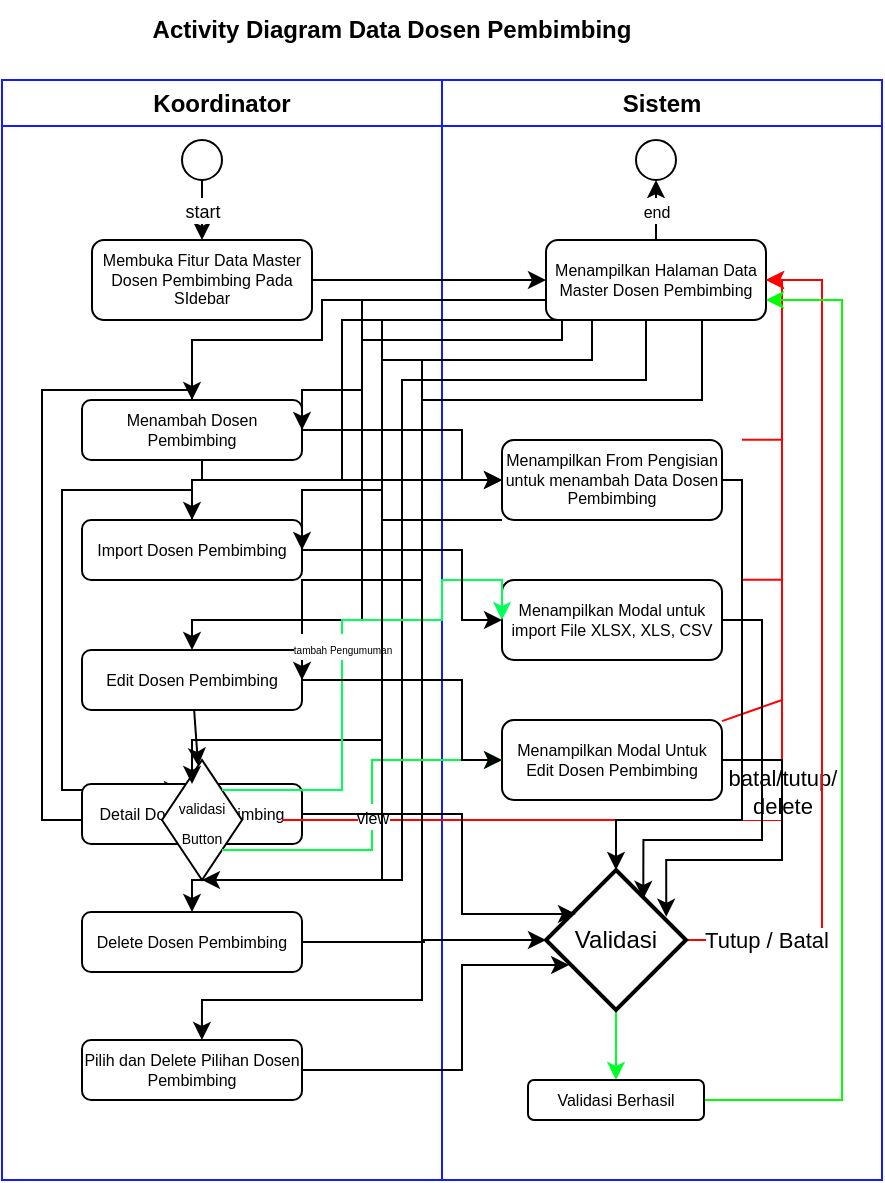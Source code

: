 <mxfile version="25.0.3">
  <diagram name="Page-1" id="VLG8_q0UeuUh3ziCszn1">
    <mxGraphModel dx="1313" dy="754" grid="1" gridSize="10" guides="1" tooltips="1" connect="1" arrows="1" fold="1" page="1" pageScale="1" pageWidth="850" pageHeight="1100" math="0" shadow="0">
      <root>
        <mxCell id="0" />
        <mxCell id="1" parent="0" />
        <mxCell id="xm9gQBCulE0NQXOzr0cd-17" value="Koordinator" style="swimlane;whiteSpace=wrap;html=1;strokeColor=#141cff;" vertex="1" parent="1">
          <mxGeometry x="210" y="140" width="220" height="550" as="geometry" />
        </mxCell>
        <mxCell id="xm9gQBCulE0NQXOzr0cd-18" value="&lt;font style=&quot;font-size: 9px;&quot;&gt;start&lt;/font&gt;" style="rounded=0;orthogonalLoop=1;jettySize=auto;html=1;" edge="1" parent="xm9gQBCulE0NQXOzr0cd-17" source="xm9gQBCulE0NQXOzr0cd-19" target="xm9gQBCulE0NQXOzr0cd-20">
          <mxGeometry relative="1" as="geometry" />
        </mxCell>
        <mxCell id="xm9gQBCulE0NQXOzr0cd-19" value="" style="ellipse;whiteSpace=wrap;html=1;aspect=fixed;" vertex="1" parent="xm9gQBCulE0NQXOzr0cd-17">
          <mxGeometry x="90" y="30" width="20" height="20" as="geometry" />
        </mxCell>
        <mxCell id="xm9gQBCulE0NQXOzr0cd-20" value="Membuka Fitur Data Master Dosen Pembimbing Pada SIdebar" style="rounded=1;whiteSpace=wrap;html=1;fontSize=8;" vertex="1" parent="xm9gQBCulE0NQXOzr0cd-17">
          <mxGeometry x="45" y="80" width="110" height="40" as="geometry" />
        </mxCell>
        <mxCell id="xm9gQBCulE0NQXOzr0cd-22" value="Menambah Dosen Pembimbing" style="rounded=1;whiteSpace=wrap;html=1;fontSize=8;" vertex="1" parent="xm9gQBCulE0NQXOzr0cd-17">
          <mxGeometry x="40" y="160" width="110" height="30" as="geometry" />
        </mxCell>
        <mxCell id="xm9gQBCulE0NQXOzr0cd-21" style="edgeStyle=orthogonalEdgeStyle;rounded=0;orthogonalLoop=1;jettySize=auto;html=1;entryX=0;entryY=0.5;entryDx=0;entryDy=0;" edge="1" parent="xm9gQBCulE0NQXOzr0cd-17" source="xm9gQBCulE0NQXOzr0cd-22" target="xm9gQBCulE0NQXOzr0cd-27">
          <mxGeometry relative="1" as="geometry">
            <Array as="points">
              <mxPoint x="20" y="155" />
              <mxPoint x="20" y="370" />
            </Array>
          </mxGeometry>
        </mxCell>
        <mxCell id="xm9gQBCulE0NQXOzr0cd-24" value="Import Dosen Pembimbing" style="rounded=1;whiteSpace=wrap;html=1;fontSize=8;" vertex="1" parent="xm9gQBCulE0NQXOzr0cd-17">
          <mxGeometry x="40" y="220" width="110" height="30" as="geometry" />
        </mxCell>
        <mxCell id="xm9gQBCulE0NQXOzr0cd-23" style="edgeStyle=orthogonalEdgeStyle;rounded=0;orthogonalLoop=1;jettySize=auto;html=1;entryX=0;entryY=0;entryDx=0;entryDy=0;elbow=vertical;" edge="1" parent="xm9gQBCulE0NQXOzr0cd-17" source="xm9gQBCulE0NQXOzr0cd-24" target="xm9gQBCulE0NQXOzr0cd-27">
          <mxGeometry relative="1" as="geometry">
            <Array as="points">
              <mxPoint x="30" y="205" />
              <mxPoint x="30" y="355" />
            </Array>
          </mxGeometry>
        </mxCell>
        <mxCell id="xm9gQBCulE0NQXOzr0cd-26" value="Edit Dosen Pembimbing" style="rounded=1;whiteSpace=wrap;html=1;fontSize=8;" vertex="1" parent="xm9gQBCulE0NQXOzr0cd-17">
          <mxGeometry x="40" y="285" width="110" height="30" as="geometry" />
        </mxCell>
        <mxCell id="xm9gQBCulE0NQXOzr0cd-25" style="rounded=0;orthogonalLoop=1;jettySize=auto;html=1;" edge="1" parent="xm9gQBCulE0NQXOzr0cd-17" source="xm9gQBCulE0NQXOzr0cd-26" target="xm9gQBCulE0NQXOzr0cd-27">
          <mxGeometry relative="1" as="geometry" />
        </mxCell>
        <mxCell id="xm9gQBCulE0NQXOzr0cd-48" value="Detail Dosen Pembimbing" style="rounded=1;whiteSpace=wrap;html=1;fontSize=8;" vertex="1" parent="xm9gQBCulE0NQXOzr0cd-17">
          <mxGeometry x="40" y="352" width="110" height="30" as="geometry" />
        </mxCell>
        <mxCell id="xm9gQBCulE0NQXOzr0cd-27" value="&lt;font style=&quot;font-size: 7px;&quot;&gt;validasi Button&lt;/font&gt;" style="rhombus;whiteSpace=wrap;html=1;" vertex="1" parent="xm9gQBCulE0NQXOzr0cd-17">
          <mxGeometry x="80" y="340" width="40" height="60" as="geometry" />
        </mxCell>
        <mxCell id="xm9gQBCulE0NQXOzr0cd-49" value="Delete Dosen Pembimbing" style="rounded=1;whiteSpace=wrap;html=1;fontSize=8;" vertex="1" parent="xm9gQBCulE0NQXOzr0cd-17">
          <mxGeometry x="40" y="416" width="110" height="30" as="geometry" />
        </mxCell>
        <mxCell id="xm9gQBCulE0NQXOzr0cd-50" value="Pilih dan Delete Pilihan Dosen Pembimbing" style="rounded=1;whiteSpace=wrap;html=1;fontSize=8;" vertex="1" parent="xm9gQBCulE0NQXOzr0cd-17">
          <mxGeometry x="40" y="480" width="110" height="30" as="geometry" />
        </mxCell>
        <mxCell id="xm9gQBCulE0NQXOzr0cd-28" value="Sistem" style="swimlane;whiteSpace=wrap;html=1;strokeColor=#141cff;" vertex="1" parent="1">
          <mxGeometry x="430" y="140" width="220" height="550" as="geometry" />
        </mxCell>
        <mxCell id="xm9gQBCulE0NQXOzr0cd-29" value="&lt;font style=&quot;font-size: 8px;&quot;&gt;end&lt;/font&gt;" style="edgeStyle=orthogonalEdgeStyle;rounded=0;orthogonalLoop=1;jettySize=auto;html=1;entryX=0.5;entryY=1;entryDx=0;entryDy=0;" edge="1" parent="xm9gQBCulE0NQXOzr0cd-28" source="xm9gQBCulE0NQXOzr0cd-30" target="xm9gQBCulE0NQXOzr0cd-35">
          <mxGeometry relative="1" as="geometry" />
        </mxCell>
        <mxCell id="xm9gQBCulE0NQXOzr0cd-30" value="Menampilkan Halaman Data Master Dosen Pembimbing" style="rounded=1;whiteSpace=wrap;html=1;fontSize=8;" vertex="1" parent="xm9gQBCulE0NQXOzr0cd-28">
          <mxGeometry x="52" y="80" width="110" height="40" as="geometry" />
        </mxCell>
        <mxCell id="xm9gQBCulE0NQXOzr0cd-31" value="Menampilkan From Pengisian untuk menambah Data Dosen Pembimbing" style="rounded=1;whiteSpace=wrap;html=1;fontSize=8;" vertex="1" parent="xm9gQBCulE0NQXOzr0cd-28">
          <mxGeometry x="30" y="180" width="110" height="40" as="geometry" />
        </mxCell>
        <mxCell id="xm9gQBCulE0NQXOzr0cd-32" value="Menampilkan Modal untuk import File XLSX, XLS, CSV" style="rounded=1;whiteSpace=wrap;html=1;fontSize=8;" vertex="1" parent="xm9gQBCulE0NQXOzr0cd-28">
          <mxGeometry x="30" y="250" width="110" height="40" as="geometry" />
        </mxCell>
        <mxCell id="xm9gQBCulE0NQXOzr0cd-33" value="Menampilkan Modal Untuk Edit Dosen Pembimbing" style="rounded=1;whiteSpace=wrap;html=1;fontSize=8;" vertex="1" parent="xm9gQBCulE0NQXOzr0cd-28">
          <mxGeometry x="30" y="320" width="110" height="40" as="geometry" />
        </mxCell>
        <mxCell id="xm9gQBCulE0NQXOzr0cd-35" value="" style="ellipse;whiteSpace=wrap;html=1;aspect=fixed;" vertex="1" parent="xm9gQBCulE0NQXOzr0cd-28">
          <mxGeometry x="97" y="30" width="20" height="20" as="geometry" />
        </mxCell>
        <mxCell id="xm9gQBCulE0NQXOzr0cd-34" value="batal/tutup/&lt;br&gt;delete" style="rounded=0;orthogonalLoop=1;jettySize=auto;html=1;edgeStyle=orthogonalEdgeStyle;entryX=1;entryY=0.5;entryDx=0;entryDy=0;strokeColor=#ff0000;" edge="1" parent="xm9gQBCulE0NQXOzr0cd-28" target="xm9gQBCulE0NQXOzr0cd-30">
          <mxGeometry relative="1" as="geometry">
            <mxPoint x="-80" y="370" as="sourcePoint" />
            <mxPoint x="160" y="100" as="targetPoint" />
            <Array as="points">
              <mxPoint x="170" y="370" />
              <mxPoint x="170" y="100" />
            </Array>
          </mxGeometry>
        </mxCell>
        <mxCell id="xm9gQBCulE0NQXOzr0cd-61" style="edgeStyle=orthogonalEdgeStyle;rounded=0;orthogonalLoop=1;jettySize=auto;html=1;entryX=1;entryY=0.5;entryDx=0;entryDy=0;strokeColor=#ff0000;" edge="1" parent="xm9gQBCulE0NQXOzr0cd-28" source="xm9gQBCulE0NQXOzr0cd-52" target="xm9gQBCulE0NQXOzr0cd-30">
          <mxGeometry relative="1" as="geometry">
            <Array as="points">
              <mxPoint x="190" y="430" />
              <mxPoint x="190" y="100" />
            </Array>
          </mxGeometry>
        </mxCell>
        <mxCell id="xm9gQBCulE0NQXOzr0cd-65" value="Tutup / Batal" style="edgeLabel;html=1;align=center;verticalAlign=middle;resizable=0;points=[];" vertex="1" connectable="0" parent="xm9gQBCulE0NQXOzr0cd-61">
          <mxGeometry x="-0.814" relative="1" as="geometry">
            <mxPoint as="offset" />
          </mxGeometry>
        </mxCell>
        <mxCell id="xm9gQBCulE0NQXOzr0cd-36" value="" style="endArrow=none;html=1;rounded=0;strokeColor=#ff0000;" edge="1" parent="xm9gQBCulE0NQXOzr0cd-28" source="xm9gQBCulE0NQXOzr0cd-33">
          <mxGeometry width="50" height="50" relative="1" as="geometry">
            <mxPoint x="120" y="350" as="sourcePoint" />
            <mxPoint x="170" y="310" as="targetPoint" />
          </mxGeometry>
        </mxCell>
        <mxCell id="xm9gQBCulE0NQXOzr0cd-71" value="" style="edgeStyle=orthogonalEdgeStyle;rounded=0;orthogonalLoop=1;jettySize=auto;html=1;entryX=0.5;entryY=0;entryDx=0;entryDy=0;strokeColor=#00ff2a;" edge="1" parent="xm9gQBCulE0NQXOzr0cd-28" source="xm9gQBCulE0NQXOzr0cd-52" target="xm9gQBCulE0NQXOzr0cd-70">
          <mxGeometry relative="1" as="geometry" />
        </mxCell>
        <mxCell id="xm9gQBCulE0NQXOzr0cd-37" value="" style="endArrow=none;html=1;rounded=0;strokeColor=#ff0000;" edge="1" parent="xm9gQBCulE0NQXOzr0cd-28">
          <mxGeometry width="50" height="50" relative="1" as="geometry">
            <mxPoint x="150" y="249.86" as="sourcePoint" />
            <mxPoint x="170" y="249.86" as="targetPoint" />
          </mxGeometry>
        </mxCell>
        <mxCell id="xm9gQBCulE0NQXOzr0cd-52" value="Validasi" style="strokeWidth=2;html=1;shape=mxgraph.flowchart.decision;whiteSpace=wrap;" vertex="1" parent="xm9gQBCulE0NQXOzr0cd-28">
          <mxGeometry x="52" y="395" width="70" height="70" as="geometry" />
        </mxCell>
        <mxCell id="xm9gQBCulE0NQXOzr0cd-38" value="" style="endArrow=none;html=1;rounded=0;strokeColor=#ff0000;" edge="1" parent="xm9gQBCulE0NQXOzr0cd-28">
          <mxGeometry width="50" height="50" relative="1" as="geometry">
            <mxPoint x="150" y="179.86" as="sourcePoint" />
            <mxPoint x="170" y="179.86" as="targetPoint" />
          </mxGeometry>
        </mxCell>
        <mxCell id="xm9gQBCulE0NQXOzr0cd-72" style="edgeStyle=orthogonalEdgeStyle;rounded=0;orthogonalLoop=1;jettySize=auto;html=1;entryX=1;entryY=0.75;entryDx=0;entryDy=0;fontColor=#00ff1e;strokeColor=#00ff04;" edge="1" parent="xm9gQBCulE0NQXOzr0cd-28" source="xm9gQBCulE0NQXOzr0cd-70" target="xm9gQBCulE0NQXOzr0cd-30">
          <mxGeometry relative="1" as="geometry">
            <Array as="points">
              <mxPoint x="200" y="510" />
              <mxPoint x="200" y="110" />
            </Array>
          </mxGeometry>
        </mxCell>
        <mxCell id="xm9gQBCulE0NQXOzr0cd-70" value="Validasi Berhasil" style="rounded=1;whiteSpace=wrap;html=1;fontSize=8;" vertex="1" parent="xm9gQBCulE0NQXOzr0cd-28">
          <mxGeometry x="43" y="500" width="88" height="20" as="geometry" />
        </mxCell>
        <mxCell id="xm9gQBCulE0NQXOzr0cd-76" style="edgeStyle=orthogonalEdgeStyle;rounded=0;orthogonalLoop=1;jettySize=auto;html=1;entryX=0.5;entryY=0;entryDx=0;entryDy=0;entryPerimeter=0;" edge="1" parent="xm9gQBCulE0NQXOzr0cd-28" source="xm9gQBCulE0NQXOzr0cd-31" target="xm9gQBCulE0NQXOzr0cd-52">
          <mxGeometry relative="1" as="geometry">
            <Array as="points">
              <mxPoint x="150" y="200" />
              <mxPoint x="150" y="370" />
              <mxPoint x="87" y="370" />
            </Array>
          </mxGeometry>
        </mxCell>
        <mxCell id="xm9gQBCulE0NQXOzr0cd-77" style="edgeStyle=orthogonalEdgeStyle;rounded=0;orthogonalLoop=1;jettySize=auto;html=1;entryX=0.695;entryY=0.206;entryDx=0;entryDy=0;entryPerimeter=0;" edge="1" parent="xm9gQBCulE0NQXOzr0cd-28" source="xm9gQBCulE0NQXOzr0cd-32" target="xm9gQBCulE0NQXOzr0cd-52">
          <mxGeometry relative="1" as="geometry">
            <Array as="points">
              <mxPoint x="160" y="270" />
              <mxPoint x="160" y="380" />
              <mxPoint x="101" y="380" />
            </Array>
          </mxGeometry>
        </mxCell>
        <mxCell id="xm9gQBCulE0NQXOzr0cd-79" style="edgeStyle=orthogonalEdgeStyle;rounded=0;orthogonalLoop=1;jettySize=auto;html=1;entryX=0.859;entryY=0.334;entryDx=0;entryDy=0;entryPerimeter=0;" edge="1" parent="xm9gQBCulE0NQXOzr0cd-28" source="xm9gQBCulE0NQXOzr0cd-33" target="xm9gQBCulE0NQXOzr0cd-52">
          <mxGeometry relative="1" as="geometry">
            <Array as="points">
              <mxPoint x="170" y="340" />
              <mxPoint x="170" y="390" />
              <mxPoint x="112" y="390" />
            </Array>
          </mxGeometry>
        </mxCell>
        <mxCell id="xm9gQBCulE0NQXOzr0cd-39" value="&lt;b&gt;Activity Diagram Data Dosen Pembimbing&lt;/b&gt;" style="text;html=1;align=center;verticalAlign=middle;whiteSpace=wrap;rounded=0;" vertex="1" parent="1">
          <mxGeometry x="275" y="100" width="260" height="30" as="geometry" />
        </mxCell>
        <mxCell id="xm9gQBCulE0NQXOzr0cd-40" style="rounded=0;orthogonalLoop=1;jettySize=auto;html=1;entryX=0;entryY=0.5;entryDx=0;entryDy=0;" edge="1" parent="1" source="xm9gQBCulE0NQXOzr0cd-20" target="xm9gQBCulE0NQXOzr0cd-30">
          <mxGeometry relative="1" as="geometry" />
        </mxCell>
        <mxCell id="xm9gQBCulE0NQXOzr0cd-53" style="edgeStyle=orthogonalEdgeStyle;rounded=0;orthogonalLoop=1;jettySize=auto;html=1;entryX=0.5;entryY=0;entryDx=0;entryDy=0;" edge="1" parent="1" source="xm9gQBCulE0NQXOzr0cd-30" target="xm9gQBCulE0NQXOzr0cd-22">
          <mxGeometry relative="1" as="geometry">
            <Array as="points">
              <mxPoint x="370" y="250" />
              <mxPoint x="370" y="270" />
              <mxPoint x="305" y="270" />
            </Array>
          </mxGeometry>
        </mxCell>
        <mxCell id="xm9gQBCulE0NQXOzr0cd-41" style="rounded=0;orthogonalLoop=1;jettySize=auto;html=1;entryX=1;entryY=0.5;entryDx=0;entryDy=0;edgeStyle=orthogonalEdgeStyle;" edge="1" parent="1" source="xm9gQBCulE0NQXOzr0cd-30" target="xm9gQBCulE0NQXOzr0cd-22">
          <mxGeometry relative="1" as="geometry">
            <Array as="points">
              <mxPoint x="390" y="250" />
              <mxPoint x="390" y="295" />
            </Array>
          </mxGeometry>
        </mxCell>
        <mxCell id="xm9gQBCulE0NQXOzr0cd-54" style="edgeStyle=orthogonalEdgeStyle;rounded=0;orthogonalLoop=1;jettySize=auto;html=1;exitX=0.056;exitY=0.999;exitDx=0;exitDy=0;entryX=0.5;entryY=0;entryDx=0;entryDy=0;exitPerimeter=0;" edge="1" parent="1" source="xm9gQBCulE0NQXOzr0cd-30" target="xm9gQBCulE0NQXOzr0cd-24">
          <mxGeometry relative="1" as="geometry">
            <Array as="points">
              <mxPoint x="380" y="260" />
              <mxPoint x="380" y="340" />
              <mxPoint x="305" y="340" />
            </Array>
          </mxGeometry>
        </mxCell>
        <mxCell id="xm9gQBCulE0NQXOzr0cd-42" style="edgeStyle=orthogonalEdgeStyle;rounded=0;orthogonalLoop=1;jettySize=auto;html=1;entryX=0;entryY=0.5;entryDx=0;entryDy=0;" edge="1" parent="1" source="xm9gQBCulE0NQXOzr0cd-22" target="xm9gQBCulE0NQXOzr0cd-31">
          <mxGeometry relative="1" as="geometry">
            <Array as="points">
              <mxPoint x="310" y="320" />
            </Array>
          </mxGeometry>
        </mxCell>
        <mxCell id="xm9gQBCulE0NQXOzr0cd-55" style="edgeStyle=orthogonalEdgeStyle;rounded=0;orthogonalLoop=1;jettySize=auto;html=1;exitX=0.25;exitY=1;exitDx=0;exitDy=0;entryX=0.5;entryY=0;entryDx=0;entryDy=0;" edge="1" parent="1" source="xm9gQBCulE0NQXOzr0cd-30" target="xm9gQBCulE0NQXOzr0cd-26">
          <mxGeometry relative="1" as="geometry">
            <Array as="points">
              <mxPoint x="490" y="260" />
              <mxPoint x="490" y="270" />
              <mxPoint x="390" y="270" />
              <mxPoint x="390" y="410" />
              <mxPoint x="305" y="410" />
            </Array>
          </mxGeometry>
        </mxCell>
        <mxCell id="xm9gQBCulE0NQXOzr0cd-43" style="rounded=0;orthogonalLoop=1;jettySize=auto;html=1;entryX=1;entryY=0.5;entryDx=0;entryDy=0;edgeStyle=orthogonalEdgeStyle;" edge="1" parent="1" source="xm9gQBCulE0NQXOzr0cd-30" target="xm9gQBCulE0NQXOzr0cd-24">
          <mxGeometry relative="1" as="geometry">
            <Array as="points">
              <mxPoint x="400" y="260" />
              <mxPoint x="400" y="345" />
            </Array>
          </mxGeometry>
        </mxCell>
        <mxCell id="xm9gQBCulE0NQXOzr0cd-56" style="edgeStyle=orthogonalEdgeStyle;rounded=0;orthogonalLoop=1;jettySize=auto;html=1;exitX=0.5;exitY=1;exitDx=0;exitDy=0;entryX=0.5;entryY=0;entryDx=0;entryDy=0;" edge="1" parent="1" source="xm9gQBCulE0NQXOzr0cd-30" target="xm9gQBCulE0NQXOzr0cd-48">
          <mxGeometry relative="1" as="geometry">
            <Array as="points">
              <mxPoint x="505" y="280" />
              <mxPoint x="400" y="280" />
              <mxPoint x="400" y="470" />
              <mxPoint x="305" y="470" />
            </Array>
          </mxGeometry>
        </mxCell>
        <mxCell id="xm9gQBCulE0NQXOzr0cd-44" style="rounded=0;orthogonalLoop=1;jettySize=auto;html=1;entryX=1;entryY=0.5;entryDx=0;entryDy=0;edgeStyle=orthogonalEdgeStyle;" edge="1" parent="1" source="xm9gQBCulE0NQXOzr0cd-30" target="xm9gQBCulE0NQXOzr0cd-26">
          <mxGeometry relative="1" as="geometry">
            <Array as="points">
              <mxPoint x="505" y="280" />
              <mxPoint x="420" y="280" />
              <mxPoint x="420" y="390" />
            </Array>
          </mxGeometry>
        </mxCell>
        <mxCell id="xm9gQBCulE0NQXOzr0cd-57" style="edgeStyle=orthogonalEdgeStyle;rounded=0;orthogonalLoop=1;jettySize=auto;html=1;exitX=0.75;exitY=1;exitDx=0;exitDy=0;entryX=0.5;entryY=0;entryDx=0;entryDy=0;" edge="1" parent="1" source="xm9gQBCulE0NQXOzr0cd-30" target="xm9gQBCulE0NQXOzr0cd-49">
          <mxGeometry relative="1" as="geometry">
            <Array as="points">
              <mxPoint x="532" y="260" />
              <mxPoint x="532" y="290" />
              <mxPoint x="410" y="290" />
              <mxPoint x="410" y="540" />
              <mxPoint x="305" y="540" />
            </Array>
          </mxGeometry>
        </mxCell>
        <mxCell id="xm9gQBCulE0NQXOzr0cd-45" value="&lt;font style=&quot;font-size: 5px;&quot;&gt;tambah Pengumuman&lt;/font&gt;" style="edgeStyle=orthogonalEdgeStyle;rounded=0;orthogonalLoop=1;jettySize=auto;html=1;exitX=1;exitY=0;exitDx=0;exitDy=0;entryX=0;entryY=0.5;entryDx=0;entryDy=0;strokeColor=#00ff59;" edge="1" parent="1" source="xm9gQBCulE0NQXOzr0cd-27" target="xm9gQBCulE0NQXOzr0cd-32">
          <mxGeometry relative="1" as="geometry">
            <Array as="points">
              <mxPoint x="380" y="495" />
              <mxPoint x="380" y="410" />
              <mxPoint x="430" y="410" />
              <mxPoint x="430" y="390" />
            </Array>
          </mxGeometry>
        </mxCell>
        <mxCell id="xm9gQBCulE0NQXOzr0cd-58" style="edgeStyle=orthogonalEdgeStyle;rounded=0;orthogonalLoop=1;jettySize=auto;html=1;entryX=0.545;entryY=0;entryDx=0;entryDy=0;entryPerimeter=0;" edge="1" parent="1" target="xm9gQBCulE0NQXOzr0cd-50">
          <mxGeometry relative="1" as="geometry">
            <mxPoint x="560" y="260" as="sourcePoint" />
            <Array as="points">
              <mxPoint x="560" y="300" />
              <mxPoint x="420" y="300" />
              <mxPoint x="420" y="600" />
              <mxPoint x="310" y="600" />
            </Array>
          </mxGeometry>
        </mxCell>
        <mxCell id="xm9gQBCulE0NQXOzr0cd-46" value="&lt;font style=&quot;font-size: 8px;&quot;&gt;view&lt;/font&gt;" style="edgeStyle=orthogonalEdgeStyle;rounded=0;orthogonalLoop=1;jettySize=auto;html=1;exitX=1;exitY=1;exitDx=0;exitDy=0;entryX=0;entryY=0.5;entryDx=0;entryDy=0;strokeColor=#00ff40;" edge="1" parent="1" source="xm9gQBCulE0NQXOzr0cd-27" target="xm9gQBCulE0NQXOzr0cd-33">
          <mxGeometry relative="1" as="geometry" />
        </mxCell>
        <mxCell id="xm9gQBCulE0NQXOzr0cd-59" style="edgeStyle=orthogonalEdgeStyle;rounded=0;orthogonalLoop=1;jettySize=auto;html=1;entryX=0;entryY=0.5;entryDx=0;entryDy=0;" edge="1" parent="1" source="xm9gQBCulE0NQXOzr0cd-22" target="xm9gQBCulE0NQXOzr0cd-31">
          <mxGeometry relative="1" as="geometry">
            <Array as="points">
              <mxPoint x="440" y="315" />
              <mxPoint x="440" y="340" />
            </Array>
          </mxGeometry>
        </mxCell>
        <mxCell id="xm9gQBCulE0NQXOzr0cd-47" style="edgeStyle=orthogonalEdgeStyle;rounded=0;orthogonalLoop=1;jettySize=auto;html=1;entryX=0.5;entryY=1;entryDx=0;entryDy=0;" edge="1" parent="1" source="xm9gQBCulE0NQXOzr0cd-31" target="xm9gQBCulE0NQXOzr0cd-27">
          <mxGeometry relative="1" as="geometry">
            <Array as="points">
              <mxPoint x="505" y="360" />
              <mxPoint x="400" y="360" />
              <mxPoint x="400" y="540" />
            </Array>
          </mxGeometry>
        </mxCell>
        <mxCell id="xm9gQBCulE0NQXOzr0cd-60" style="edgeStyle=orthogonalEdgeStyle;rounded=0;orthogonalLoop=1;jettySize=auto;html=1;entryX=0;entryY=0.5;entryDx=0;entryDy=0;" edge="1" parent="1" source="xm9gQBCulE0NQXOzr0cd-24" target="xm9gQBCulE0NQXOzr0cd-32">
          <mxGeometry relative="1" as="geometry">
            <Array as="points">
              <mxPoint x="440" y="375" />
              <mxPoint x="440" y="410" />
            </Array>
          </mxGeometry>
        </mxCell>
        <mxCell id="xm9gQBCulE0NQXOzr0cd-66" style="edgeStyle=orthogonalEdgeStyle;rounded=0;orthogonalLoop=1;jettySize=auto;html=1;" edge="1" parent="1" source="xm9gQBCulE0NQXOzr0cd-49" target="xm9gQBCulE0NQXOzr0cd-52">
          <mxGeometry relative="1" as="geometry">
            <mxPoint x="450" y="569" as="targetPoint" />
            <Array as="points" />
          </mxGeometry>
        </mxCell>
        <mxCell id="xm9gQBCulE0NQXOzr0cd-68" style="edgeStyle=orthogonalEdgeStyle;rounded=0;orthogonalLoop=1;jettySize=auto;html=1;entryX=0.214;entryY=0.314;entryDx=0;entryDy=0;entryPerimeter=0;" edge="1" parent="1" source="xm9gQBCulE0NQXOzr0cd-48" target="xm9gQBCulE0NQXOzr0cd-52">
          <mxGeometry relative="1" as="geometry">
            <Array as="points">
              <mxPoint x="440" y="507" />
              <mxPoint x="440" y="557" />
            </Array>
          </mxGeometry>
        </mxCell>
        <mxCell id="xm9gQBCulE0NQXOzr0cd-69" style="edgeStyle=orthogonalEdgeStyle;rounded=0;orthogonalLoop=1;jettySize=auto;html=1;entryX=0.165;entryY=0.679;entryDx=0;entryDy=0;entryPerimeter=0;" edge="1" parent="1" source="xm9gQBCulE0NQXOzr0cd-50" target="xm9gQBCulE0NQXOzr0cd-52">
          <mxGeometry relative="1" as="geometry">
            <Array as="points">
              <mxPoint x="440" y="635" />
              <mxPoint x="440" y="583" />
            </Array>
          </mxGeometry>
        </mxCell>
        <mxCell id="xm9gQBCulE0NQXOzr0cd-80" style="edgeStyle=orthogonalEdgeStyle;rounded=0;orthogonalLoop=1;jettySize=auto;html=1;entryX=0;entryY=0.5;entryDx=0;entryDy=0;" edge="1" parent="1" source="xm9gQBCulE0NQXOzr0cd-26" target="xm9gQBCulE0NQXOzr0cd-33">
          <mxGeometry relative="1" as="geometry">
            <Array as="points">
              <mxPoint x="440" y="440" />
              <mxPoint x="440" y="480" />
            </Array>
          </mxGeometry>
        </mxCell>
      </root>
    </mxGraphModel>
  </diagram>
</mxfile>
